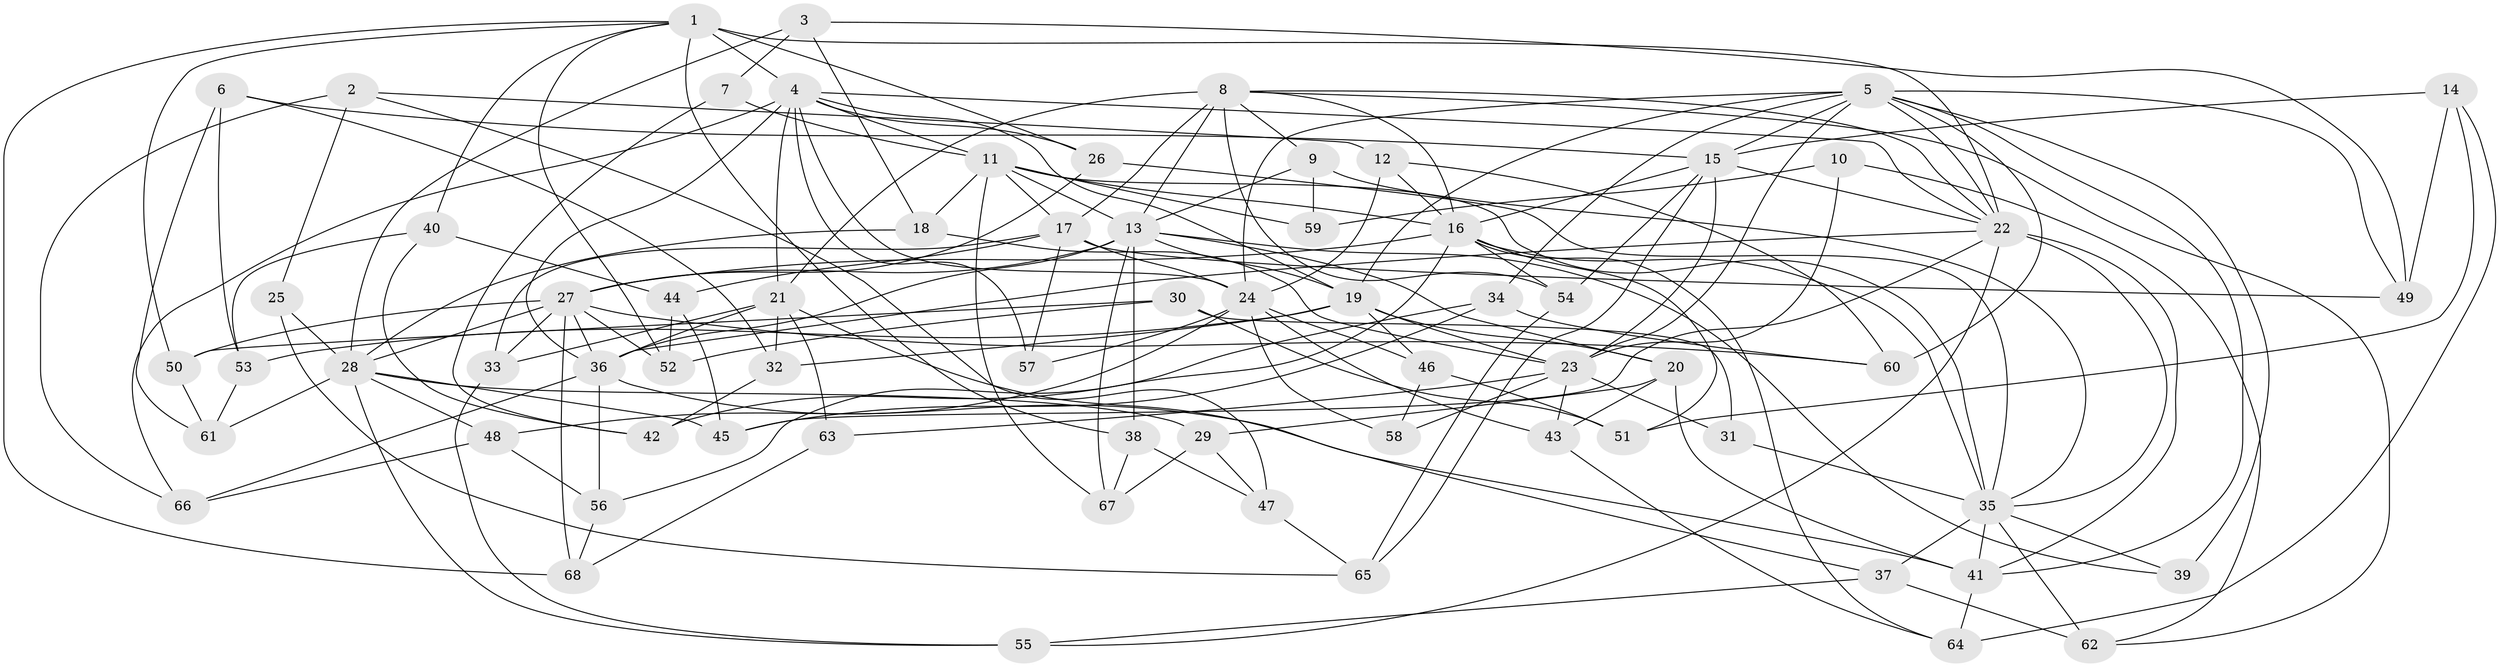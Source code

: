 // original degree distribution, {4: 1.0}
// Generated by graph-tools (version 1.1) at 2025/54/03/04/25 22:54:02]
// undirected, 68 vertices, 177 edges
graph export_dot {
  node [color=gray90,style=filled];
  1;
  2;
  3;
  4;
  5;
  6;
  7;
  8;
  9;
  10;
  11;
  12;
  13;
  14;
  15;
  16;
  17;
  18;
  19;
  20;
  21;
  22;
  23;
  24;
  25;
  26;
  27;
  28;
  29;
  30;
  31;
  32;
  33;
  34;
  35;
  36;
  37;
  38;
  39;
  40;
  41;
  42;
  43;
  44;
  45;
  46;
  47;
  48;
  49;
  50;
  51;
  52;
  53;
  54;
  55;
  56;
  57;
  58;
  59;
  60;
  61;
  62;
  63;
  64;
  65;
  66;
  67;
  68;
  1 -- 4 [weight=1.0];
  1 -- 22 [weight=3.0];
  1 -- 26 [weight=1.0];
  1 -- 38 [weight=1.0];
  1 -- 40 [weight=1.0];
  1 -- 50 [weight=1.0];
  1 -- 52 [weight=1.0];
  1 -- 68 [weight=1.0];
  2 -- 12 [weight=1.0];
  2 -- 25 [weight=1.0];
  2 -- 47 [weight=1.0];
  2 -- 66 [weight=1.0];
  3 -- 7 [weight=1.0];
  3 -- 18 [weight=1.0];
  3 -- 28 [weight=1.0];
  3 -- 49 [weight=1.0];
  4 -- 11 [weight=1.0];
  4 -- 19 [weight=1.0];
  4 -- 21 [weight=1.0];
  4 -- 22 [weight=1.0];
  4 -- 24 [weight=1.0];
  4 -- 26 [weight=1.0];
  4 -- 36 [weight=1.0];
  4 -- 57 [weight=1.0];
  4 -- 66 [weight=1.0];
  5 -- 15 [weight=1.0];
  5 -- 19 [weight=1.0];
  5 -- 22 [weight=1.0];
  5 -- 23 [weight=1.0];
  5 -- 24 [weight=2.0];
  5 -- 34 [weight=1.0];
  5 -- 39 [weight=2.0];
  5 -- 41 [weight=1.0];
  5 -- 49 [weight=1.0];
  5 -- 60 [weight=1.0];
  6 -- 15 [weight=1.0];
  6 -- 32 [weight=1.0];
  6 -- 53 [weight=1.0];
  6 -- 61 [weight=1.0];
  7 -- 11 [weight=2.0];
  7 -- 42 [weight=1.0];
  8 -- 9 [weight=1.0];
  8 -- 13 [weight=1.0];
  8 -- 16 [weight=1.0];
  8 -- 17 [weight=2.0];
  8 -- 21 [weight=2.0];
  8 -- 22 [weight=1.0];
  8 -- 54 [weight=1.0];
  8 -- 62 [weight=1.0];
  9 -- 13 [weight=1.0];
  9 -- 35 [weight=1.0];
  9 -- 59 [weight=1.0];
  10 -- 23 [weight=2.0];
  10 -- 59 [weight=1.0];
  10 -- 62 [weight=1.0];
  11 -- 13 [weight=1.0];
  11 -- 16 [weight=2.0];
  11 -- 17 [weight=1.0];
  11 -- 18 [weight=1.0];
  11 -- 35 [weight=1.0];
  11 -- 59 [weight=2.0];
  11 -- 67 [weight=1.0];
  12 -- 16 [weight=1.0];
  12 -- 24 [weight=1.0];
  12 -- 60 [weight=1.0];
  13 -- 19 [weight=1.0];
  13 -- 20 [weight=1.0];
  13 -- 27 [weight=1.0];
  13 -- 36 [weight=1.0];
  13 -- 38 [weight=1.0];
  13 -- 39 [weight=1.0];
  13 -- 67 [weight=1.0];
  14 -- 15 [weight=1.0];
  14 -- 49 [weight=1.0];
  14 -- 51 [weight=1.0];
  14 -- 64 [weight=1.0];
  15 -- 16 [weight=1.0];
  15 -- 22 [weight=1.0];
  15 -- 23 [weight=1.0];
  15 -- 54 [weight=1.0];
  15 -- 65 [weight=1.0];
  16 -- 27 [weight=2.0];
  16 -- 35 [weight=1.0];
  16 -- 51 [weight=1.0];
  16 -- 54 [weight=1.0];
  16 -- 56 [weight=1.0];
  16 -- 64 [weight=1.0];
  17 -- 24 [weight=1.0];
  17 -- 33 [weight=1.0];
  17 -- 44 [weight=1.0];
  17 -- 49 [weight=1.0];
  17 -- 57 [weight=1.0];
  18 -- 23 [weight=1.0];
  18 -- 28 [weight=1.0];
  19 -- 20 [weight=2.0];
  19 -- 23 [weight=2.0];
  19 -- 32 [weight=1.0];
  19 -- 46 [weight=1.0];
  19 -- 53 [weight=1.0];
  20 -- 29 [weight=1.0];
  20 -- 41 [weight=1.0];
  20 -- 43 [weight=1.0];
  21 -- 32 [weight=1.0];
  21 -- 33 [weight=1.0];
  21 -- 36 [weight=2.0];
  21 -- 37 [weight=1.0];
  21 -- 63 [weight=2.0];
  22 -- 35 [weight=1.0];
  22 -- 36 [weight=1.0];
  22 -- 41 [weight=1.0];
  22 -- 45 [weight=1.0];
  22 -- 55 [weight=1.0];
  23 -- 31 [weight=2.0];
  23 -- 43 [weight=1.0];
  23 -- 58 [weight=1.0];
  23 -- 63 [weight=1.0];
  24 -- 43 [weight=1.0];
  24 -- 46 [weight=1.0];
  24 -- 48 [weight=1.0];
  24 -- 57 [weight=2.0];
  24 -- 58 [weight=2.0];
  25 -- 28 [weight=2.0];
  25 -- 65 [weight=1.0];
  26 -- 27 [weight=1.0];
  26 -- 35 [weight=1.0];
  27 -- 28 [weight=1.0];
  27 -- 33 [weight=1.0];
  27 -- 36 [weight=2.0];
  27 -- 50 [weight=1.0];
  27 -- 52 [weight=1.0];
  27 -- 60 [weight=1.0];
  27 -- 68 [weight=1.0];
  28 -- 29 [weight=1.0];
  28 -- 45 [weight=1.0];
  28 -- 48 [weight=1.0];
  28 -- 55 [weight=1.0];
  28 -- 61 [weight=1.0];
  29 -- 47 [weight=1.0];
  29 -- 67 [weight=1.0];
  30 -- 31 [weight=1.0];
  30 -- 50 [weight=1.0];
  30 -- 51 [weight=1.0];
  30 -- 52 [weight=1.0];
  31 -- 35 [weight=1.0];
  32 -- 42 [weight=1.0];
  33 -- 55 [weight=1.0];
  34 -- 42 [weight=1.0];
  34 -- 45 [weight=1.0];
  34 -- 60 [weight=1.0];
  35 -- 37 [weight=1.0];
  35 -- 39 [weight=1.0];
  35 -- 41 [weight=1.0];
  35 -- 62 [weight=1.0];
  36 -- 41 [weight=1.0];
  36 -- 56 [weight=1.0];
  36 -- 66 [weight=1.0];
  37 -- 55 [weight=1.0];
  37 -- 62 [weight=1.0];
  38 -- 47 [weight=1.0];
  38 -- 67 [weight=1.0];
  40 -- 42 [weight=1.0];
  40 -- 44 [weight=1.0];
  40 -- 53 [weight=1.0];
  41 -- 64 [weight=1.0];
  43 -- 64 [weight=1.0];
  44 -- 45 [weight=1.0];
  44 -- 52 [weight=1.0];
  46 -- 51 [weight=1.0];
  46 -- 58 [weight=1.0];
  47 -- 65 [weight=1.0];
  48 -- 56 [weight=1.0];
  48 -- 66 [weight=1.0];
  50 -- 61 [weight=1.0];
  53 -- 61 [weight=1.0];
  54 -- 65 [weight=1.0];
  56 -- 68 [weight=1.0];
  63 -- 68 [weight=1.0];
}
